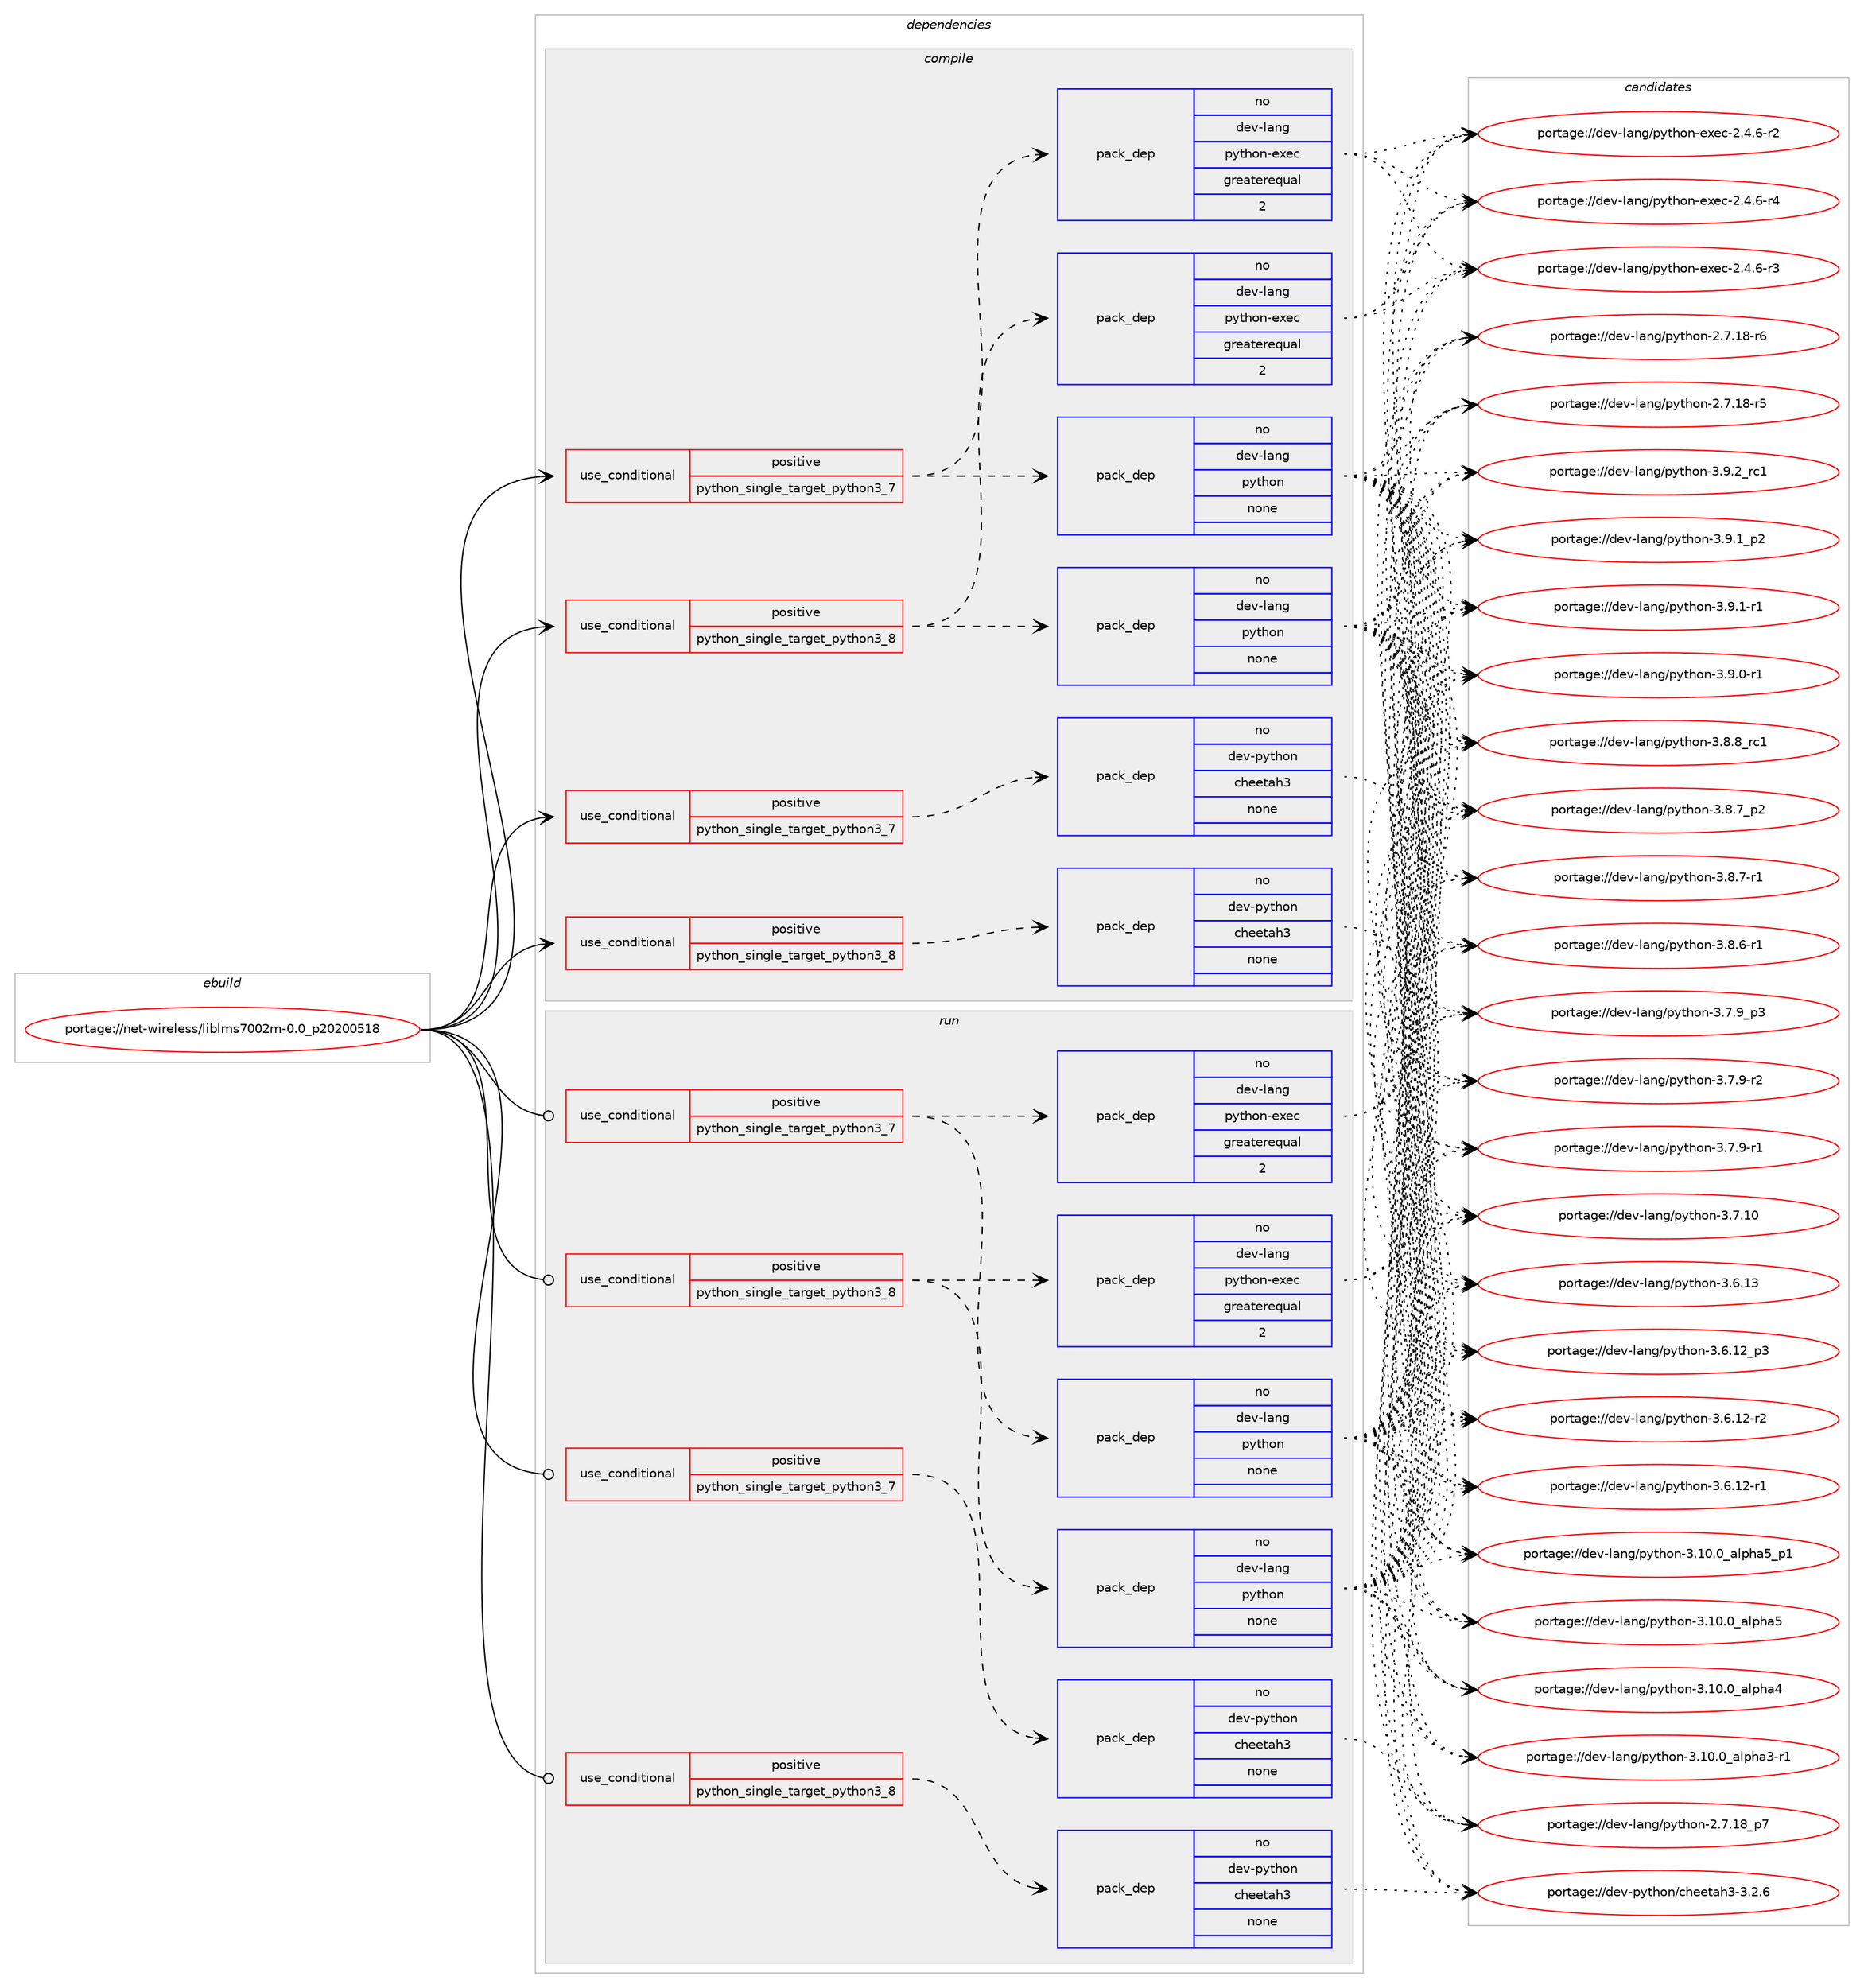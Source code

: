 digraph prolog {

# *************
# Graph options
# *************

newrank=true;
concentrate=true;
compound=true;
graph [rankdir=LR,fontname=Helvetica,fontsize=10,ranksep=1.5];#, ranksep=2.5, nodesep=0.2];
edge  [arrowhead=vee];
node  [fontname=Helvetica,fontsize=10];

# **********
# The ebuild
# **********

subgraph cluster_leftcol {
color=gray;
rank=same;
label=<<i>ebuild</i>>;
id [label="portage://net-wireless/liblms7002m-0.0_p20200518", color=red, width=4, href="../net-wireless/liblms7002m-0.0_p20200518.svg"];
}

# ****************
# The dependencies
# ****************

subgraph cluster_midcol {
color=gray;
label=<<i>dependencies</i>>;
subgraph cluster_compile {
fillcolor="#eeeeee";
style=filled;
label=<<i>compile</i>>;
subgraph cond2868 {
dependency10549 [label=<<TABLE BORDER="0" CELLBORDER="1" CELLSPACING="0" CELLPADDING="4"><TR><TD ROWSPAN="3" CELLPADDING="10">use_conditional</TD></TR><TR><TD>positive</TD></TR><TR><TD>python_single_target_python3_7</TD></TR></TABLE>>, shape=none, color=red];
subgraph pack7590 {
dependency10550 [label=<<TABLE BORDER="0" CELLBORDER="1" CELLSPACING="0" CELLPADDING="4" WIDTH="220"><TR><TD ROWSPAN="6" CELLPADDING="30">pack_dep</TD></TR><TR><TD WIDTH="110">no</TD></TR><TR><TD>dev-lang</TD></TR><TR><TD>python</TD></TR><TR><TD>none</TD></TR><TR><TD></TD></TR></TABLE>>, shape=none, color=blue];
}
dependency10549:e -> dependency10550:w [weight=20,style="dashed",arrowhead="vee"];
subgraph pack7591 {
dependency10551 [label=<<TABLE BORDER="0" CELLBORDER="1" CELLSPACING="0" CELLPADDING="4" WIDTH="220"><TR><TD ROWSPAN="6" CELLPADDING="30">pack_dep</TD></TR><TR><TD WIDTH="110">no</TD></TR><TR><TD>dev-lang</TD></TR><TR><TD>python-exec</TD></TR><TR><TD>greaterequal</TD></TR><TR><TD>2</TD></TR></TABLE>>, shape=none, color=blue];
}
dependency10549:e -> dependency10551:w [weight=20,style="dashed",arrowhead="vee"];
}
id:e -> dependency10549:w [weight=20,style="solid",arrowhead="vee"];
subgraph cond2869 {
dependency10552 [label=<<TABLE BORDER="0" CELLBORDER="1" CELLSPACING="0" CELLPADDING="4"><TR><TD ROWSPAN="3" CELLPADDING="10">use_conditional</TD></TR><TR><TD>positive</TD></TR><TR><TD>python_single_target_python3_7</TD></TR></TABLE>>, shape=none, color=red];
subgraph pack7592 {
dependency10553 [label=<<TABLE BORDER="0" CELLBORDER="1" CELLSPACING="0" CELLPADDING="4" WIDTH="220"><TR><TD ROWSPAN="6" CELLPADDING="30">pack_dep</TD></TR><TR><TD WIDTH="110">no</TD></TR><TR><TD>dev-python</TD></TR><TR><TD>cheetah3</TD></TR><TR><TD>none</TD></TR><TR><TD></TD></TR></TABLE>>, shape=none, color=blue];
}
dependency10552:e -> dependency10553:w [weight=20,style="dashed",arrowhead="vee"];
}
id:e -> dependency10552:w [weight=20,style="solid",arrowhead="vee"];
subgraph cond2870 {
dependency10554 [label=<<TABLE BORDER="0" CELLBORDER="1" CELLSPACING="0" CELLPADDING="4"><TR><TD ROWSPAN="3" CELLPADDING="10">use_conditional</TD></TR><TR><TD>positive</TD></TR><TR><TD>python_single_target_python3_8</TD></TR></TABLE>>, shape=none, color=red];
subgraph pack7593 {
dependency10555 [label=<<TABLE BORDER="0" CELLBORDER="1" CELLSPACING="0" CELLPADDING="4" WIDTH="220"><TR><TD ROWSPAN="6" CELLPADDING="30">pack_dep</TD></TR><TR><TD WIDTH="110">no</TD></TR><TR><TD>dev-lang</TD></TR><TR><TD>python</TD></TR><TR><TD>none</TD></TR><TR><TD></TD></TR></TABLE>>, shape=none, color=blue];
}
dependency10554:e -> dependency10555:w [weight=20,style="dashed",arrowhead="vee"];
subgraph pack7594 {
dependency10556 [label=<<TABLE BORDER="0" CELLBORDER="1" CELLSPACING="0" CELLPADDING="4" WIDTH="220"><TR><TD ROWSPAN="6" CELLPADDING="30">pack_dep</TD></TR><TR><TD WIDTH="110">no</TD></TR><TR><TD>dev-lang</TD></TR><TR><TD>python-exec</TD></TR><TR><TD>greaterequal</TD></TR><TR><TD>2</TD></TR></TABLE>>, shape=none, color=blue];
}
dependency10554:e -> dependency10556:w [weight=20,style="dashed",arrowhead="vee"];
}
id:e -> dependency10554:w [weight=20,style="solid",arrowhead="vee"];
subgraph cond2871 {
dependency10557 [label=<<TABLE BORDER="0" CELLBORDER="1" CELLSPACING="0" CELLPADDING="4"><TR><TD ROWSPAN="3" CELLPADDING="10">use_conditional</TD></TR><TR><TD>positive</TD></TR><TR><TD>python_single_target_python3_8</TD></TR></TABLE>>, shape=none, color=red];
subgraph pack7595 {
dependency10558 [label=<<TABLE BORDER="0" CELLBORDER="1" CELLSPACING="0" CELLPADDING="4" WIDTH="220"><TR><TD ROWSPAN="6" CELLPADDING="30">pack_dep</TD></TR><TR><TD WIDTH="110">no</TD></TR><TR><TD>dev-python</TD></TR><TR><TD>cheetah3</TD></TR><TR><TD>none</TD></TR><TR><TD></TD></TR></TABLE>>, shape=none, color=blue];
}
dependency10557:e -> dependency10558:w [weight=20,style="dashed",arrowhead="vee"];
}
id:e -> dependency10557:w [weight=20,style="solid",arrowhead="vee"];
}
subgraph cluster_compileandrun {
fillcolor="#eeeeee";
style=filled;
label=<<i>compile and run</i>>;
}
subgraph cluster_run {
fillcolor="#eeeeee";
style=filled;
label=<<i>run</i>>;
subgraph cond2872 {
dependency10559 [label=<<TABLE BORDER="0" CELLBORDER="1" CELLSPACING="0" CELLPADDING="4"><TR><TD ROWSPAN="3" CELLPADDING="10">use_conditional</TD></TR><TR><TD>positive</TD></TR><TR><TD>python_single_target_python3_7</TD></TR></TABLE>>, shape=none, color=red];
subgraph pack7596 {
dependency10560 [label=<<TABLE BORDER="0" CELLBORDER="1" CELLSPACING="0" CELLPADDING="4" WIDTH="220"><TR><TD ROWSPAN="6" CELLPADDING="30">pack_dep</TD></TR><TR><TD WIDTH="110">no</TD></TR><TR><TD>dev-lang</TD></TR><TR><TD>python</TD></TR><TR><TD>none</TD></TR><TR><TD></TD></TR></TABLE>>, shape=none, color=blue];
}
dependency10559:e -> dependency10560:w [weight=20,style="dashed",arrowhead="vee"];
subgraph pack7597 {
dependency10561 [label=<<TABLE BORDER="0" CELLBORDER="1" CELLSPACING="0" CELLPADDING="4" WIDTH="220"><TR><TD ROWSPAN="6" CELLPADDING="30">pack_dep</TD></TR><TR><TD WIDTH="110">no</TD></TR><TR><TD>dev-lang</TD></TR><TR><TD>python-exec</TD></TR><TR><TD>greaterequal</TD></TR><TR><TD>2</TD></TR></TABLE>>, shape=none, color=blue];
}
dependency10559:e -> dependency10561:w [weight=20,style="dashed",arrowhead="vee"];
}
id:e -> dependency10559:w [weight=20,style="solid",arrowhead="odot"];
subgraph cond2873 {
dependency10562 [label=<<TABLE BORDER="0" CELLBORDER="1" CELLSPACING="0" CELLPADDING="4"><TR><TD ROWSPAN="3" CELLPADDING="10">use_conditional</TD></TR><TR><TD>positive</TD></TR><TR><TD>python_single_target_python3_7</TD></TR></TABLE>>, shape=none, color=red];
subgraph pack7598 {
dependency10563 [label=<<TABLE BORDER="0" CELLBORDER="1" CELLSPACING="0" CELLPADDING="4" WIDTH="220"><TR><TD ROWSPAN="6" CELLPADDING="30">pack_dep</TD></TR><TR><TD WIDTH="110">no</TD></TR><TR><TD>dev-python</TD></TR><TR><TD>cheetah3</TD></TR><TR><TD>none</TD></TR><TR><TD></TD></TR></TABLE>>, shape=none, color=blue];
}
dependency10562:e -> dependency10563:w [weight=20,style="dashed",arrowhead="vee"];
}
id:e -> dependency10562:w [weight=20,style="solid",arrowhead="odot"];
subgraph cond2874 {
dependency10564 [label=<<TABLE BORDER="0" CELLBORDER="1" CELLSPACING="0" CELLPADDING="4"><TR><TD ROWSPAN="3" CELLPADDING="10">use_conditional</TD></TR><TR><TD>positive</TD></TR><TR><TD>python_single_target_python3_8</TD></TR></TABLE>>, shape=none, color=red];
subgraph pack7599 {
dependency10565 [label=<<TABLE BORDER="0" CELLBORDER="1" CELLSPACING="0" CELLPADDING="4" WIDTH="220"><TR><TD ROWSPAN="6" CELLPADDING="30">pack_dep</TD></TR><TR><TD WIDTH="110">no</TD></TR><TR><TD>dev-lang</TD></TR><TR><TD>python</TD></TR><TR><TD>none</TD></TR><TR><TD></TD></TR></TABLE>>, shape=none, color=blue];
}
dependency10564:e -> dependency10565:w [weight=20,style="dashed",arrowhead="vee"];
subgraph pack7600 {
dependency10566 [label=<<TABLE BORDER="0" CELLBORDER="1" CELLSPACING="0" CELLPADDING="4" WIDTH="220"><TR><TD ROWSPAN="6" CELLPADDING="30">pack_dep</TD></TR><TR><TD WIDTH="110">no</TD></TR><TR><TD>dev-lang</TD></TR><TR><TD>python-exec</TD></TR><TR><TD>greaterequal</TD></TR><TR><TD>2</TD></TR></TABLE>>, shape=none, color=blue];
}
dependency10564:e -> dependency10566:w [weight=20,style="dashed",arrowhead="vee"];
}
id:e -> dependency10564:w [weight=20,style="solid",arrowhead="odot"];
subgraph cond2875 {
dependency10567 [label=<<TABLE BORDER="0" CELLBORDER="1" CELLSPACING="0" CELLPADDING="4"><TR><TD ROWSPAN="3" CELLPADDING="10">use_conditional</TD></TR><TR><TD>positive</TD></TR><TR><TD>python_single_target_python3_8</TD></TR></TABLE>>, shape=none, color=red];
subgraph pack7601 {
dependency10568 [label=<<TABLE BORDER="0" CELLBORDER="1" CELLSPACING="0" CELLPADDING="4" WIDTH="220"><TR><TD ROWSPAN="6" CELLPADDING="30">pack_dep</TD></TR><TR><TD WIDTH="110">no</TD></TR><TR><TD>dev-python</TD></TR><TR><TD>cheetah3</TD></TR><TR><TD>none</TD></TR><TR><TD></TD></TR></TABLE>>, shape=none, color=blue];
}
dependency10567:e -> dependency10568:w [weight=20,style="dashed",arrowhead="vee"];
}
id:e -> dependency10567:w [weight=20,style="solid",arrowhead="odot"];
}
}

# **************
# The candidates
# **************

subgraph cluster_choices {
rank=same;
color=gray;
label=<<i>candidates</i>>;

subgraph choice7590 {
color=black;
nodesep=1;
choice100101118451089711010347112121116104111110455146574650951149949 [label="portage://dev-lang/python-3.9.2_rc1", color=red, width=4,href="../dev-lang/python-3.9.2_rc1.svg"];
choice1001011184510897110103471121211161041111104551465746499511250 [label="portage://dev-lang/python-3.9.1_p2", color=red, width=4,href="../dev-lang/python-3.9.1_p2.svg"];
choice1001011184510897110103471121211161041111104551465746494511449 [label="portage://dev-lang/python-3.9.1-r1", color=red, width=4,href="../dev-lang/python-3.9.1-r1.svg"];
choice1001011184510897110103471121211161041111104551465746484511449 [label="portage://dev-lang/python-3.9.0-r1", color=red, width=4,href="../dev-lang/python-3.9.0-r1.svg"];
choice100101118451089711010347112121116104111110455146564656951149949 [label="portage://dev-lang/python-3.8.8_rc1", color=red, width=4,href="../dev-lang/python-3.8.8_rc1.svg"];
choice1001011184510897110103471121211161041111104551465646559511250 [label="portage://dev-lang/python-3.8.7_p2", color=red, width=4,href="../dev-lang/python-3.8.7_p2.svg"];
choice1001011184510897110103471121211161041111104551465646554511449 [label="portage://dev-lang/python-3.8.7-r1", color=red, width=4,href="../dev-lang/python-3.8.7-r1.svg"];
choice1001011184510897110103471121211161041111104551465646544511449 [label="portage://dev-lang/python-3.8.6-r1", color=red, width=4,href="../dev-lang/python-3.8.6-r1.svg"];
choice1001011184510897110103471121211161041111104551465546579511251 [label="portage://dev-lang/python-3.7.9_p3", color=red, width=4,href="../dev-lang/python-3.7.9_p3.svg"];
choice1001011184510897110103471121211161041111104551465546574511450 [label="portage://dev-lang/python-3.7.9-r2", color=red, width=4,href="../dev-lang/python-3.7.9-r2.svg"];
choice1001011184510897110103471121211161041111104551465546574511449 [label="portage://dev-lang/python-3.7.9-r1", color=red, width=4,href="../dev-lang/python-3.7.9-r1.svg"];
choice10010111845108971101034711212111610411111045514655464948 [label="portage://dev-lang/python-3.7.10", color=red, width=4,href="../dev-lang/python-3.7.10.svg"];
choice10010111845108971101034711212111610411111045514654464951 [label="portage://dev-lang/python-3.6.13", color=red, width=4,href="../dev-lang/python-3.6.13.svg"];
choice100101118451089711010347112121116104111110455146544649509511251 [label="portage://dev-lang/python-3.6.12_p3", color=red, width=4,href="../dev-lang/python-3.6.12_p3.svg"];
choice100101118451089711010347112121116104111110455146544649504511450 [label="portage://dev-lang/python-3.6.12-r2", color=red, width=4,href="../dev-lang/python-3.6.12-r2.svg"];
choice100101118451089711010347112121116104111110455146544649504511449 [label="portage://dev-lang/python-3.6.12-r1", color=red, width=4,href="../dev-lang/python-3.6.12-r1.svg"];
choice10010111845108971101034711212111610411111045514649484648959710811210497539511249 [label="portage://dev-lang/python-3.10.0_alpha5_p1", color=red, width=4,href="../dev-lang/python-3.10.0_alpha5_p1.svg"];
choice1001011184510897110103471121211161041111104551464948464895971081121049753 [label="portage://dev-lang/python-3.10.0_alpha5", color=red, width=4,href="../dev-lang/python-3.10.0_alpha5.svg"];
choice1001011184510897110103471121211161041111104551464948464895971081121049752 [label="portage://dev-lang/python-3.10.0_alpha4", color=red, width=4,href="../dev-lang/python-3.10.0_alpha4.svg"];
choice10010111845108971101034711212111610411111045514649484648959710811210497514511449 [label="portage://dev-lang/python-3.10.0_alpha3-r1", color=red, width=4,href="../dev-lang/python-3.10.0_alpha3-r1.svg"];
choice100101118451089711010347112121116104111110455046554649569511255 [label="portage://dev-lang/python-2.7.18_p7", color=red, width=4,href="../dev-lang/python-2.7.18_p7.svg"];
choice100101118451089711010347112121116104111110455046554649564511454 [label="portage://dev-lang/python-2.7.18-r6", color=red, width=4,href="../dev-lang/python-2.7.18-r6.svg"];
choice100101118451089711010347112121116104111110455046554649564511453 [label="portage://dev-lang/python-2.7.18-r5", color=red, width=4,href="../dev-lang/python-2.7.18-r5.svg"];
dependency10550:e -> choice100101118451089711010347112121116104111110455146574650951149949:w [style=dotted,weight="100"];
dependency10550:e -> choice1001011184510897110103471121211161041111104551465746499511250:w [style=dotted,weight="100"];
dependency10550:e -> choice1001011184510897110103471121211161041111104551465746494511449:w [style=dotted,weight="100"];
dependency10550:e -> choice1001011184510897110103471121211161041111104551465746484511449:w [style=dotted,weight="100"];
dependency10550:e -> choice100101118451089711010347112121116104111110455146564656951149949:w [style=dotted,weight="100"];
dependency10550:e -> choice1001011184510897110103471121211161041111104551465646559511250:w [style=dotted,weight="100"];
dependency10550:e -> choice1001011184510897110103471121211161041111104551465646554511449:w [style=dotted,weight="100"];
dependency10550:e -> choice1001011184510897110103471121211161041111104551465646544511449:w [style=dotted,weight="100"];
dependency10550:e -> choice1001011184510897110103471121211161041111104551465546579511251:w [style=dotted,weight="100"];
dependency10550:e -> choice1001011184510897110103471121211161041111104551465546574511450:w [style=dotted,weight="100"];
dependency10550:e -> choice1001011184510897110103471121211161041111104551465546574511449:w [style=dotted,weight="100"];
dependency10550:e -> choice10010111845108971101034711212111610411111045514655464948:w [style=dotted,weight="100"];
dependency10550:e -> choice10010111845108971101034711212111610411111045514654464951:w [style=dotted,weight="100"];
dependency10550:e -> choice100101118451089711010347112121116104111110455146544649509511251:w [style=dotted,weight="100"];
dependency10550:e -> choice100101118451089711010347112121116104111110455146544649504511450:w [style=dotted,weight="100"];
dependency10550:e -> choice100101118451089711010347112121116104111110455146544649504511449:w [style=dotted,weight="100"];
dependency10550:e -> choice10010111845108971101034711212111610411111045514649484648959710811210497539511249:w [style=dotted,weight="100"];
dependency10550:e -> choice1001011184510897110103471121211161041111104551464948464895971081121049753:w [style=dotted,weight="100"];
dependency10550:e -> choice1001011184510897110103471121211161041111104551464948464895971081121049752:w [style=dotted,weight="100"];
dependency10550:e -> choice10010111845108971101034711212111610411111045514649484648959710811210497514511449:w [style=dotted,weight="100"];
dependency10550:e -> choice100101118451089711010347112121116104111110455046554649569511255:w [style=dotted,weight="100"];
dependency10550:e -> choice100101118451089711010347112121116104111110455046554649564511454:w [style=dotted,weight="100"];
dependency10550:e -> choice100101118451089711010347112121116104111110455046554649564511453:w [style=dotted,weight="100"];
}
subgraph choice7591 {
color=black;
nodesep=1;
choice10010111845108971101034711212111610411111045101120101994550465246544511452 [label="portage://dev-lang/python-exec-2.4.6-r4", color=red, width=4,href="../dev-lang/python-exec-2.4.6-r4.svg"];
choice10010111845108971101034711212111610411111045101120101994550465246544511451 [label="portage://dev-lang/python-exec-2.4.6-r3", color=red, width=4,href="../dev-lang/python-exec-2.4.6-r3.svg"];
choice10010111845108971101034711212111610411111045101120101994550465246544511450 [label="portage://dev-lang/python-exec-2.4.6-r2", color=red, width=4,href="../dev-lang/python-exec-2.4.6-r2.svg"];
dependency10551:e -> choice10010111845108971101034711212111610411111045101120101994550465246544511452:w [style=dotted,weight="100"];
dependency10551:e -> choice10010111845108971101034711212111610411111045101120101994550465246544511451:w [style=dotted,weight="100"];
dependency10551:e -> choice10010111845108971101034711212111610411111045101120101994550465246544511450:w [style=dotted,weight="100"];
}
subgraph choice7592 {
color=black;
nodesep=1;
choice1001011184511212111610411111047991041011011169710451455146504654 [label="portage://dev-python/cheetah3-3.2.6", color=red, width=4,href="../dev-python/cheetah3-3.2.6.svg"];
dependency10553:e -> choice1001011184511212111610411111047991041011011169710451455146504654:w [style=dotted,weight="100"];
}
subgraph choice7593 {
color=black;
nodesep=1;
choice100101118451089711010347112121116104111110455146574650951149949 [label="portage://dev-lang/python-3.9.2_rc1", color=red, width=4,href="../dev-lang/python-3.9.2_rc1.svg"];
choice1001011184510897110103471121211161041111104551465746499511250 [label="portage://dev-lang/python-3.9.1_p2", color=red, width=4,href="../dev-lang/python-3.9.1_p2.svg"];
choice1001011184510897110103471121211161041111104551465746494511449 [label="portage://dev-lang/python-3.9.1-r1", color=red, width=4,href="../dev-lang/python-3.9.1-r1.svg"];
choice1001011184510897110103471121211161041111104551465746484511449 [label="portage://dev-lang/python-3.9.0-r1", color=red, width=4,href="../dev-lang/python-3.9.0-r1.svg"];
choice100101118451089711010347112121116104111110455146564656951149949 [label="portage://dev-lang/python-3.8.8_rc1", color=red, width=4,href="../dev-lang/python-3.8.8_rc1.svg"];
choice1001011184510897110103471121211161041111104551465646559511250 [label="portage://dev-lang/python-3.8.7_p2", color=red, width=4,href="../dev-lang/python-3.8.7_p2.svg"];
choice1001011184510897110103471121211161041111104551465646554511449 [label="portage://dev-lang/python-3.8.7-r1", color=red, width=4,href="../dev-lang/python-3.8.7-r1.svg"];
choice1001011184510897110103471121211161041111104551465646544511449 [label="portage://dev-lang/python-3.8.6-r1", color=red, width=4,href="../dev-lang/python-3.8.6-r1.svg"];
choice1001011184510897110103471121211161041111104551465546579511251 [label="portage://dev-lang/python-3.7.9_p3", color=red, width=4,href="../dev-lang/python-3.7.9_p3.svg"];
choice1001011184510897110103471121211161041111104551465546574511450 [label="portage://dev-lang/python-3.7.9-r2", color=red, width=4,href="../dev-lang/python-3.7.9-r2.svg"];
choice1001011184510897110103471121211161041111104551465546574511449 [label="portage://dev-lang/python-3.7.9-r1", color=red, width=4,href="../dev-lang/python-3.7.9-r1.svg"];
choice10010111845108971101034711212111610411111045514655464948 [label="portage://dev-lang/python-3.7.10", color=red, width=4,href="../dev-lang/python-3.7.10.svg"];
choice10010111845108971101034711212111610411111045514654464951 [label="portage://dev-lang/python-3.6.13", color=red, width=4,href="../dev-lang/python-3.6.13.svg"];
choice100101118451089711010347112121116104111110455146544649509511251 [label="portage://dev-lang/python-3.6.12_p3", color=red, width=4,href="../dev-lang/python-3.6.12_p3.svg"];
choice100101118451089711010347112121116104111110455146544649504511450 [label="portage://dev-lang/python-3.6.12-r2", color=red, width=4,href="../dev-lang/python-3.6.12-r2.svg"];
choice100101118451089711010347112121116104111110455146544649504511449 [label="portage://dev-lang/python-3.6.12-r1", color=red, width=4,href="../dev-lang/python-3.6.12-r1.svg"];
choice10010111845108971101034711212111610411111045514649484648959710811210497539511249 [label="portage://dev-lang/python-3.10.0_alpha5_p1", color=red, width=4,href="../dev-lang/python-3.10.0_alpha5_p1.svg"];
choice1001011184510897110103471121211161041111104551464948464895971081121049753 [label="portage://dev-lang/python-3.10.0_alpha5", color=red, width=4,href="../dev-lang/python-3.10.0_alpha5.svg"];
choice1001011184510897110103471121211161041111104551464948464895971081121049752 [label="portage://dev-lang/python-3.10.0_alpha4", color=red, width=4,href="../dev-lang/python-3.10.0_alpha4.svg"];
choice10010111845108971101034711212111610411111045514649484648959710811210497514511449 [label="portage://dev-lang/python-3.10.0_alpha3-r1", color=red, width=4,href="../dev-lang/python-3.10.0_alpha3-r1.svg"];
choice100101118451089711010347112121116104111110455046554649569511255 [label="portage://dev-lang/python-2.7.18_p7", color=red, width=4,href="../dev-lang/python-2.7.18_p7.svg"];
choice100101118451089711010347112121116104111110455046554649564511454 [label="portage://dev-lang/python-2.7.18-r6", color=red, width=4,href="../dev-lang/python-2.7.18-r6.svg"];
choice100101118451089711010347112121116104111110455046554649564511453 [label="portage://dev-lang/python-2.7.18-r5", color=red, width=4,href="../dev-lang/python-2.7.18-r5.svg"];
dependency10555:e -> choice100101118451089711010347112121116104111110455146574650951149949:w [style=dotted,weight="100"];
dependency10555:e -> choice1001011184510897110103471121211161041111104551465746499511250:w [style=dotted,weight="100"];
dependency10555:e -> choice1001011184510897110103471121211161041111104551465746494511449:w [style=dotted,weight="100"];
dependency10555:e -> choice1001011184510897110103471121211161041111104551465746484511449:w [style=dotted,weight="100"];
dependency10555:e -> choice100101118451089711010347112121116104111110455146564656951149949:w [style=dotted,weight="100"];
dependency10555:e -> choice1001011184510897110103471121211161041111104551465646559511250:w [style=dotted,weight="100"];
dependency10555:e -> choice1001011184510897110103471121211161041111104551465646554511449:w [style=dotted,weight="100"];
dependency10555:e -> choice1001011184510897110103471121211161041111104551465646544511449:w [style=dotted,weight="100"];
dependency10555:e -> choice1001011184510897110103471121211161041111104551465546579511251:w [style=dotted,weight="100"];
dependency10555:e -> choice1001011184510897110103471121211161041111104551465546574511450:w [style=dotted,weight="100"];
dependency10555:e -> choice1001011184510897110103471121211161041111104551465546574511449:w [style=dotted,weight="100"];
dependency10555:e -> choice10010111845108971101034711212111610411111045514655464948:w [style=dotted,weight="100"];
dependency10555:e -> choice10010111845108971101034711212111610411111045514654464951:w [style=dotted,weight="100"];
dependency10555:e -> choice100101118451089711010347112121116104111110455146544649509511251:w [style=dotted,weight="100"];
dependency10555:e -> choice100101118451089711010347112121116104111110455146544649504511450:w [style=dotted,weight="100"];
dependency10555:e -> choice100101118451089711010347112121116104111110455146544649504511449:w [style=dotted,weight="100"];
dependency10555:e -> choice10010111845108971101034711212111610411111045514649484648959710811210497539511249:w [style=dotted,weight="100"];
dependency10555:e -> choice1001011184510897110103471121211161041111104551464948464895971081121049753:w [style=dotted,weight="100"];
dependency10555:e -> choice1001011184510897110103471121211161041111104551464948464895971081121049752:w [style=dotted,weight="100"];
dependency10555:e -> choice10010111845108971101034711212111610411111045514649484648959710811210497514511449:w [style=dotted,weight="100"];
dependency10555:e -> choice100101118451089711010347112121116104111110455046554649569511255:w [style=dotted,weight="100"];
dependency10555:e -> choice100101118451089711010347112121116104111110455046554649564511454:w [style=dotted,weight="100"];
dependency10555:e -> choice100101118451089711010347112121116104111110455046554649564511453:w [style=dotted,weight="100"];
}
subgraph choice7594 {
color=black;
nodesep=1;
choice10010111845108971101034711212111610411111045101120101994550465246544511452 [label="portage://dev-lang/python-exec-2.4.6-r4", color=red, width=4,href="../dev-lang/python-exec-2.4.6-r4.svg"];
choice10010111845108971101034711212111610411111045101120101994550465246544511451 [label="portage://dev-lang/python-exec-2.4.6-r3", color=red, width=4,href="../dev-lang/python-exec-2.4.6-r3.svg"];
choice10010111845108971101034711212111610411111045101120101994550465246544511450 [label="portage://dev-lang/python-exec-2.4.6-r2", color=red, width=4,href="../dev-lang/python-exec-2.4.6-r2.svg"];
dependency10556:e -> choice10010111845108971101034711212111610411111045101120101994550465246544511452:w [style=dotted,weight="100"];
dependency10556:e -> choice10010111845108971101034711212111610411111045101120101994550465246544511451:w [style=dotted,weight="100"];
dependency10556:e -> choice10010111845108971101034711212111610411111045101120101994550465246544511450:w [style=dotted,weight="100"];
}
subgraph choice7595 {
color=black;
nodesep=1;
choice1001011184511212111610411111047991041011011169710451455146504654 [label="portage://dev-python/cheetah3-3.2.6", color=red, width=4,href="../dev-python/cheetah3-3.2.6.svg"];
dependency10558:e -> choice1001011184511212111610411111047991041011011169710451455146504654:w [style=dotted,weight="100"];
}
subgraph choice7596 {
color=black;
nodesep=1;
choice100101118451089711010347112121116104111110455146574650951149949 [label="portage://dev-lang/python-3.9.2_rc1", color=red, width=4,href="../dev-lang/python-3.9.2_rc1.svg"];
choice1001011184510897110103471121211161041111104551465746499511250 [label="portage://dev-lang/python-3.9.1_p2", color=red, width=4,href="../dev-lang/python-3.9.1_p2.svg"];
choice1001011184510897110103471121211161041111104551465746494511449 [label="portage://dev-lang/python-3.9.1-r1", color=red, width=4,href="../dev-lang/python-3.9.1-r1.svg"];
choice1001011184510897110103471121211161041111104551465746484511449 [label="portage://dev-lang/python-3.9.0-r1", color=red, width=4,href="../dev-lang/python-3.9.0-r1.svg"];
choice100101118451089711010347112121116104111110455146564656951149949 [label="portage://dev-lang/python-3.8.8_rc1", color=red, width=4,href="../dev-lang/python-3.8.8_rc1.svg"];
choice1001011184510897110103471121211161041111104551465646559511250 [label="portage://dev-lang/python-3.8.7_p2", color=red, width=4,href="../dev-lang/python-3.8.7_p2.svg"];
choice1001011184510897110103471121211161041111104551465646554511449 [label="portage://dev-lang/python-3.8.7-r1", color=red, width=4,href="../dev-lang/python-3.8.7-r1.svg"];
choice1001011184510897110103471121211161041111104551465646544511449 [label="portage://dev-lang/python-3.8.6-r1", color=red, width=4,href="../dev-lang/python-3.8.6-r1.svg"];
choice1001011184510897110103471121211161041111104551465546579511251 [label="portage://dev-lang/python-3.7.9_p3", color=red, width=4,href="../dev-lang/python-3.7.9_p3.svg"];
choice1001011184510897110103471121211161041111104551465546574511450 [label="portage://dev-lang/python-3.7.9-r2", color=red, width=4,href="../dev-lang/python-3.7.9-r2.svg"];
choice1001011184510897110103471121211161041111104551465546574511449 [label="portage://dev-lang/python-3.7.9-r1", color=red, width=4,href="../dev-lang/python-3.7.9-r1.svg"];
choice10010111845108971101034711212111610411111045514655464948 [label="portage://dev-lang/python-3.7.10", color=red, width=4,href="../dev-lang/python-3.7.10.svg"];
choice10010111845108971101034711212111610411111045514654464951 [label="portage://dev-lang/python-3.6.13", color=red, width=4,href="../dev-lang/python-3.6.13.svg"];
choice100101118451089711010347112121116104111110455146544649509511251 [label="portage://dev-lang/python-3.6.12_p3", color=red, width=4,href="../dev-lang/python-3.6.12_p3.svg"];
choice100101118451089711010347112121116104111110455146544649504511450 [label="portage://dev-lang/python-3.6.12-r2", color=red, width=4,href="../dev-lang/python-3.6.12-r2.svg"];
choice100101118451089711010347112121116104111110455146544649504511449 [label="portage://dev-lang/python-3.6.12-r1", color=red, width=4,href="../dev-lang/python-3.6.12-r1.svg"];
choice10010111845108971101034711212111610411111045514649484648959710811210497539511249 [label="portage://dev-lang/python-3.10.0_alpha5_p1", color=red, width=4,href="../dev-lang/python-3.10.0_alpha5_p1.svg"];
choice1001011184510897110103471121211161041111104551464948464895971081121049753 [label="portage://dev-lang/python-3.10.0_alpha5", color=red, width=4,href="../dev-lang/python-3.10.0_alpha5.svg"];
choice1001011184510897110103471121211161041111104551464948464895971081121049752 [label="portage://dev-lang/python-3.10.0_alpha4", color=red, width=4,href="../dev-lang/python-3.10.0_alpha4.svg"];
choice10010111845108971101034711212111610411111045514649484648959710811210497514511449 [label="portage://dev-lang/python-3.10.0_alpha3-r1", color=red, width=4,href="../dev-lang/python-3.10.0_alpha3-r1.svg"];
choice100101118451089711010347112121116104111110455046554649569511255 [label="portage://dev-lang/python-2.7.18_p7", color=red, width=4,href="../dev-lang/python-2.7.18_p7.svg"];
choice100101118451089711010347112121116104111110455046554649564511454 [label="portage://dev-lang/python-2.7.18-r6", color=red, width=4,href="../dev-lang/python-2.7.18-r6.svg"];
choice100101118451089711010347112121116104111110455046554649564511453 [label="portage://dev-lang/python-2.7.18-r5", color=red, width=4,href="../dev-lang/python-2.7.18-r5.svg"];
dependency10560:e -> choice100101118451089711010347112121116104111110455146574650951149949:w [style=dotted,weight="100"];
dependency10560:e -> choice1001011184510897110103471121211161041111104551465746499511250:w [style=dotted,weight="100"];
dependency10560:e -> choice1001011184510897110103471121211161041111104551465746494511449:w [style=dotted,weight="100"];
dependency10560:e -> choice1001011184510897110103471121211161041111104551465746484511449:w [style=dotted,weight="100"];
dependency10560:e -> choice100101118451089711010347112121116104111110455146564656951149949:w [style=dotted,weight="100"];
dependency10560:e -> choice1001011184510897110103471121211161041111104551465646559511250:w [style=dotted,weight="100"];
dependency10560:e -> choice1001011184510897110103471121211161041111104551465646554511449:w [style=dotted,weight="100"];
dependency10560:e -> choice1001011184510897110103471121211161041111104551465646544511449:w [style=dotted,weight="100"];
dependency10560:e -> choice1001011184510897110103471121211161041111104551465546579511251:w [style=dotted,weight="100"];
dependency10560:e -> choice1001011184510897110103471121211161041111104551465546574511450:w [style=dotted,weight="100"];
dependency10560:e -> choice1001011184510897110103471121211161041111104551465546574511449:w [style=dotted,weight="100"];
dependency10560:e -> choice10010111845108971101034711212111610411111045514655464948:w [style=dotted,weight="100"];
dependency10560:e -> choice10010111845108971101034711212111610411111045514654464951:w [style=dotted,weight="100"];
dependency10560:e -> choice100101118451089711010347112121116104111110455146544649509511251:w [style=dotted,weight="100"];
dependency10560:e -> choice100101118451089711010347112121116104111110455146544649504511450:w [style=dotted,weight="100"];
dependency10560:e -> choice100101118451089711010347112121116104111110455146544649504511449:w [style=dotted,weight="100"];
dependency10560:e -> choice10010111845108971101034711212111610411111045514649484648959710811210497539511249:w [style=dotted,weight="100"];
dependency10560:e -> choice1001011184510897110103471121211161041111104551464948464895971081121049753:w [style=dotted,weight="100"];
dependency10560:e -> choice1001011184510897110103471121211161041111104551464948464895971081121049752:w [style=dotted,weight="100"];
dependency10560:e -> choice10010111845108971101034711212111610411111045514649484648959710811210497514511449:w [style=dotted,weight="100"];
dependency10560:e -> choice100101118451089711010347112121116104111110455046554649569511255:w [style=dotted,weight="100"];
dependency10560:e -> choice100101118451089711010347112121116104111110455046554649564511454:w [style=dotted,weight="100"];
dependency10560:e -> choice100101118451089711010347112121116104111110455046554649564511453:w [style=dotted,weight="100"];
}
subgraph choice7597 {
color=black;
nodesep=1;
choice10010111845108971101034711212111610411111045101120101994550465246544511452 [label="portage://dev-lang/python-exec-2.4.6-r4", color=red, width=4,href="../dev-lang/python-exec-2.4.6-r4.svg"];
choice10010111845108971101034711212111610411111045101120101994550465246544511451 [label="portage://dev-lang/python-exec-2.4.6-r3", color=red, width=4,href="../dev-lang/python-exec-2.4.6-r3.svg"];
choice10010111845108971101034711212111610411111045101120101994550465246544511450 [label="portage://dev-lang/python-exec-2.4.6-r2", color=red, width=4,href="../dev-lang/python-exec-2.4.6-r2.svg"];
dependency10561:e -> choice10010111845108971101034711212111610411111045101120101994550465246544511452:w [style=dotted,weight="100"];
dependency10561:e -> choice10010111845108971101034711212111610411111045101120101994550465246544511451:w [style=dotted,weight="100"];
dependency10561:e -> choice10010111845108971101034711212111610411111045101120101994550465246544511450:w [style=dotted,weight="100"];
}
subgraph choice7598 {
color=black;
nodesep=1;
choice1001011184511212111610411111047991041011011169710451455146504654 [label="portage://dev-python/cheetah3-3.2.6", color=red, width=4,href="../dev-python/cheetah3-3.2.6.svg"];
dependency10563:e -> choice1001011184511212111610411111047991041011011169710451455146504654:w [style=dotted,weight="100"];
}
subgraph choice7599 {
color=black;
nodesep=1;
choice100101118451089711010347112121116104111110455146574650951149949 [label="portage://dev-lang/python-3.9.2_rc1", color=red, width=4,href="../dev-lang/python-3.9.2_rc1.svg"];
choice1001011184510897110103471121211161041111104551465746499511250 [label="portage://dev-lang/python-3.9.1_p2", color=red, width=4,href="../dev-lang/python-3.9.1_p2.svg"];
choice1001011184510897110103471121211161041111104551465746494511449 [label="portage://dev-lang/python-3.9.1-r1", color=red, width=4,href="../dev-lang/python-3.9.1-r1.svg"];
choice1001011184510897110103471121211161041111104551465746484511449 [label="portage://dev-lang/python-3.9.0-r1", color=red, width=4,href="../dev-lang/python-3.9.0-r1.svg"];
choice100101118451089711010347112121116104111110455146564656951149949 [label="portage://dev-lang/python-3.8.8_rc1", color=red, width=4,href="../dev-lang/python-3.8.8_rc1.svg"];
choice1001011184510897110103471121211161041111104551465646559511250 [label="portage://dev-lang/python-3.8.7_p2", color=red, width=4,href="../dev-lang/python-3.8.7_p2.svg"];
choice1001011184510897110103471121211161041111104551465646554511449 [label="portage://dev-lang/python-3.8.7-r1", color=red, width=4,href="../dev-lang/python-3.8.7-r1.svg"];
choice1001011184510897110103471121211161041111104551465646544511449 [label="portage://dev-lang/python-3.8.6-r1", color=red, width=4,href="../dev-lang/python-3.8.6-r1.svg"];
choice1001011184510897110103471121211161041111104551465546579511251 [label="portage://dev-lang/python-3.7.9_p3", color=red, width=4,href="../dev-lang/python-3.7.9_p3.svg"];
choice1001011184510897110103471121211161041111104551465546574511450 [label="portage://dev-lang/python-3.7.9-r2", color=red, width=4,href="../dev-lang/python-3.7.9-r2.svg"];
choice1001011184510897110103471121211161041111104551465546574511449 [label="portage://dev-lang/python-3.7.9-r1", color=red, width=4,href="../dev-lang/python-3.7.9-r1.svg"];
choice10010111845108971101034711212111610411111045514655464948 [label="portage://dev-lang/python-3.7.10", color=red, width=4,href="../dev-lang/python-3.7.10.svg"];
choice10010111845108971101034711212111610411111045514654464951 [label="portage://dev-lang/python-3.6.13", color=red, width=4,href="../dev-lang/python-3.6.13.svg"];
choice100101118451089711010347112121116104111110455146544649509511251 [label="portage://dev-lang/python-3.6.12_p3", color=red, width=4,href="../dev-lang/python-3.6.12_p3.svg"];
choice100101118451089711010347112121116104111110455146544649504511450 [label="portage://dev-lang/python-3.6.12-r2", color=red, width=4,href="../dev-lang/python-3.6.12-r2.svg"];
choice100101118451089711010347112121116104111110455146544649504511449 [label="portage://dev-lang/python-3.6.12-r1", color=red, width=4,href="../dev-lang/python-3.6.12-r1.svg"];
choice10010111845108971101034711212111610411111045514649484648959710811210497539511249 [label="portage://dev-lang/python-3.10.0_alpha5_p1", color=red, width=4,href="../dev-lang/python-3.10.0_alpha5_p1.svg"];
choice1001011184510897110103471121211161041111104551464948464895971081121049753 [label="portage://dev-lang/python-3.10.0_alpha5", color=red, width=4,href="../dev-lang/python-3.10.0_alpha5.svg"];
choice1001011184510897110103471121211161041111104551464948464895971081121049752 [label="portage://dev-lang/python-3.10.0_alpha4", color=red, width=4,href="../dev-lang/python-3.10.0_alpha4.svg"];
choice10010111845108971101034711212111610411111045514649484648959710811210497514511449 [label="portage://dev-lang/python-3.10.0_alpha3-r1", color=red, width=4,href="../dev-lang/python-3.10.0_alpha3-r1.svg"];
choice100101118451089711010347112121116104111110455046554649569511255 [label="portage://dev-lang/python-2.7.18_p7", color=red, width=4,href="../dev-lang/python-2.7.18_p7.svg"];
choice100101118451089711010347112121116104111110455046554649564511454 [label="portage://dev-lang/python-2.7.18-r6", color=red, width=4,href="../dev-lang/python-2.7.18-r6.svg"];
choice100101118451089711010347112121116104111110455046554649564511453 [label="portage://dev-lang/python-2.7.18-r5", color=red, width=4,href="../dev-lang/python-2.7.18-r5.svg"];
dependency10565:e -> choice100101118451089711010347112121116104111110455146574650951149949:w [style=dotted,weight="100"];
dependency10565:e -> choice1001011184510897110103471121211161041111104551465746499511250:w [style=dotted,weight="100"];
dependency10565:e -> choice1001011184510897110103471121211161041111104551465746494511449:w [style=dotted,weight="100"];
dependency10565:e -> choice1001011184510897110103471121211161041111104551465746484511449:w [style=dotted,weight="100"];
dependency10565:e -> choice100101118451089711010347112121116104111110455146564656951149949:w [style=dotted,weight="100"];
dependency10565:e -> choice1001011184510897110103471121211161041111104551465646559511250:w [style=dotted,weight="100"];
dependency10565:e -> choice1001011184510897110103471121211161041111104551465646554511449:w [style=dotted,weight="100"];
dependency10565:e -> choice1001011184510897110103471121211161041111104551465646544511449:w [style=dotted,weight="100"];
dependency10565:e -> choice1001011184510897110103471121211161041111104551465546579511251:w [style=dotted,weight="100"];
dependency10565:e -> choice1001011184510897110103471121211161041111104551465546574511450:w [style=dotted,weight="100"];
dependency10565:e -> choice1001011184510897110103471121211161041111104551465546574511449:w [style=dotted,weight="100"];
dependency10565:e -> choice10010111845108971101034711212111610411111045514655464948:w [style=dotted,weight="100"];
dependency10565:e -> choice10010111845108971101034711212111610411111045514654464951:w [style=dotted,weight="100"];
dependency10565:e -> choice100101118451089711010347112121116104111110455146544649509511251:w [style=dotted,weight="100"];
dependency10565:e -> choice100101118451089711010347112121116104111110455146544649504511450:w [style=dotted,weight="100"];
dependency10565:e -> choice100101118451089711010347112121116104111110455146544649504511449:w [style=dotted,weight="100"];
dependency10565:e -> choice10010111845108971101034711212111610411111045514649484648959710811210497539511249:w [style=dotted,weight="100"];
dependency10565:e -> choice1001011184510897110103471121211161041111104551464948464895971081121049753:w [style=dotted,weight="100"];
dependency10565:e -> choice1001011184510897110103471121211161041111104551464948464895971081121049752:w [style=dotted,weight="100"];
dependency10565:e -> choice10010111845108971101034711212111610411111045514649484648959710811210497514511449:w [style=dotted,weight="100"];
dependency10565:e -> choice100101118451089711010347112121116104111110455046554649569511255:w [style=dotted,weight="100"];
dependency10565:e -> choice100101118451089711010347112121116104111110455046554649564511454:w [style=dotted,weight="100"];
dependency10565:e -> choice100101118451089711010347112121116104111110455046554649564511453:w [style=dotted,weight="100"];
}
subgraph choice7600 {
color=black;
nodesep=1;
choice10010111845108971101034711212111610411111045101120101994550465246544511452 [label="portage://dev-lang/python-exec-2.4.6-r4", color=red, width=4,href="../dev-lang/python-exec-2.4.6-r4.svg"];
choice10010111845108971101034711212111610411111045101120101994550465246544511451 [label="portage://dev-lang/python-exec-2.4.6-r3", color=red, width=4,href="../dev-lang/python-exec-2.4.6-r3.svg"];
choice10010111845108971101034711212111610411111045101120101994550465246544511450 [label="portage://dev-lang/python-exec-2.4.6-r2", color=red, width=4,href="../dev-lang/python-exec-2.4.6-r2.svg"];
dependency10566:e -> choice10010111845108971101034711212111610411111045101120101994550465246544511452:w [style=dotted,weight="100"];
dependency10566:e -> choice10010111845108971101034711212111610411111045101120101994550465246544511451:w [style=dotted,weight="100"];
dependency10566:e -> choice10010111845108971101034711212111610411111045101120101994550465246544511450:w [style=dotted,weight="100"];
}
subgraph choice7601 {
color=black;
nodesep=1;
choice1001011184511212111610411111047991041011011169710451455146504654 [label="portage://dev-python/cheetah3-3.2.6", color=red, width=4,href="../dev-python/cheetah3-3.2.6.svg"];
dependency10568:e -> choice1001011184511212111610411111047991041011011169710451455146504654:w [style=dotted,weight="100"];
}
}

}
